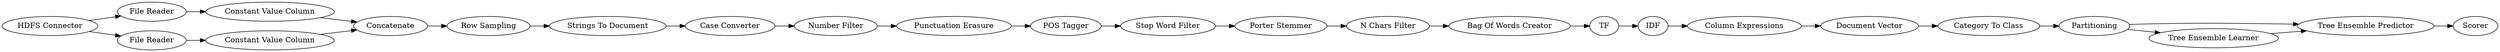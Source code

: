 digraph {
	"682622903681164664_17" [label=TF]
	"682622903681164664_13" [label="Stop Word Filter"]
	"682622903681164664_3" [label="File Reader"]
	"682622903681164664_28" [label="Tree Ensemble Predictor"]
	"682622903681164664_18" [label=IDF]
	"682622903681164664_26" [label=Scorer]
	"682622903681164664_2" [label="File Reader"]
	"682622903681164664_7" [label="Strings To Document"]
	"682622903681164664_14" [label="Porter Stemmer"]
	"682622903681164664_27" [label="Tree Ensemble Learner"]
	"682622903681164664_8" [label="Case Converter"]
	"682622903681164664_6" [label=Concatenate]
	"682622903681164664_5" [label="Constant Value Column"]
	"682622903681164664_19" [label="Column Expressions"]
	"682622903681164664_20" [label="Document Vector"]
	"682622903681164664_1" [label="HDFS Connector"]
	"682622903681164664_21" [label="Category To Class"]
	"682622903681164664_15" [label="N Chars Filter"]
	"682622903681164664_23" [label=Partitioning]
	"682622903681164664_11" [label="Punctuation Erasure"]
	"682622903681164664_10" [label="Number Filter"]
	"682622903681164664_12" [label="POS Tagger"]
	"682622903681164664_22" [label="Row Sampling"]
	"682622903681164664_16" [label="Bag Of Words Creator"]
	"682622903681164664_4" [label="Constant Value Column"]
	"682622903681164664_18" -> "682622903681164664_19"
	"682622903681164664_15" -> "682622903681164664_16"
	"682622903681164664_22" -> "682622903681164664_7"
	"682622903681164664_16" -> "682622903681164664_17"
	"682622903681164664_13" -> "682622903681164664_14"
	"682622903681164664_12" -> "682622903681164664_13"
	"682622903681164664_5" -> "682622903681164664_6"
	"682622903681164664_4" -> "682622903681164664_6"
	"682622903681164664_11" -> "682622903681164664_12"
	"682622903681164664_19" -> "682622903681164664_20"
	"682622903681164664_14" -> "682622903681164664_15"
	"682622903681164664_1" -> "682622903681164664_3"
	"682622903681164664_17" -> "682622903681164664_18"
	"682622903681164664_7" -> "682622903681164664_8"
	"682622903681164664_2" -> "682622903681164664_4"
	"682622903681164664_10" -> "682622903681164664_11"
	"682622903681164664_27" -> "682622903681164664_28"
	"682622903681164664_8" -> "682622903681164664_10"
	"682622903681164664_1" -> "682622903681164664_2"
	"682622903681164664_28" -> "682622903681164664_26"
	"682622903681164664_23" -> "682622903681164664_28"
	"682622903681164664_23" -> "682622903681164664_27"
	"682622903681164664_21" -> "682622903681164664_23"
	"682622903681164664_20" -> "682622903681164664_21"
	"682622903681164664_6" -> "682622903681164664_22"
	"682622903681164664_3" -> "682622903681164664_5"
	rankdir=LR
}
